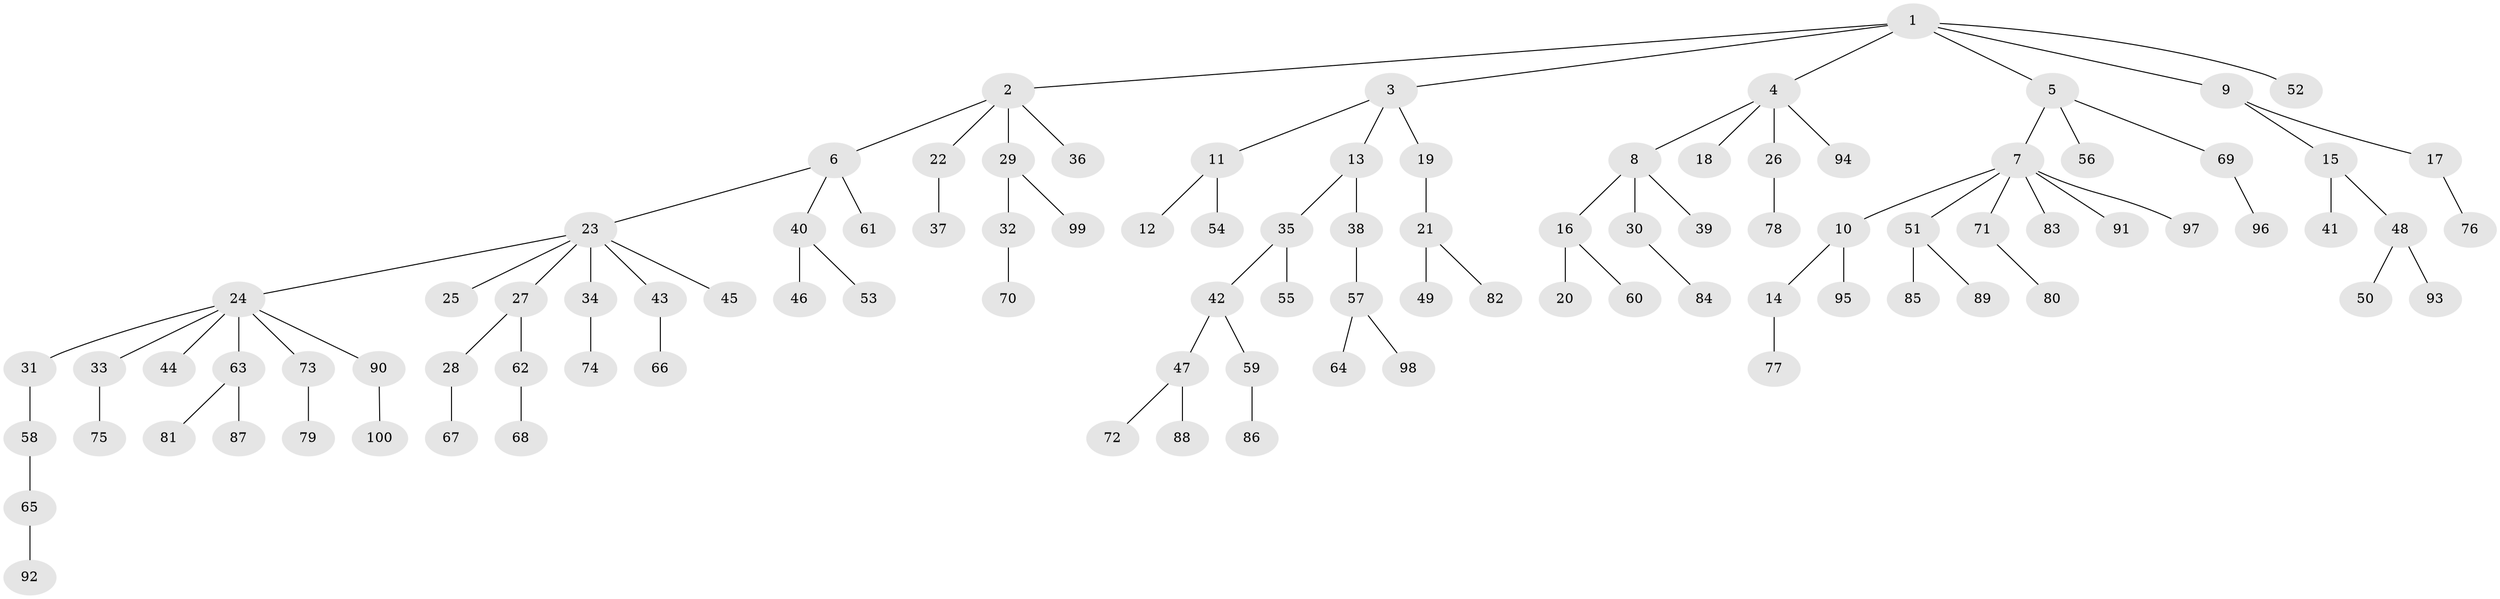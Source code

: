 // Generated by graph-tools (version 1.1) at 2025/15/03/09/25 04:15:36]
// undirected, 100 vertices, 99 edges
graph export_dot {
graph [start="1"]
  node [color=gray90,style=filled];
  1;
  2;
  3;
  4;
  5;
  6;
  7;
  8;
  9;
  10;
  11;
  12;
  13;
  14;
  15;
  16;
  17;
  18;
  19;
  20;
  21;
  22;
  23;
  24;
  25;
  26;
  27;
  28;
  29;
  30;
  31;
  32;
  33;
  34;
  35;
  36;
  37;
  38;
  39;
  40;
  41;
  42;
  43;
  44;
  45;
  46;
  47;
  48;
  49;
  50;
  51;
  52;
  53;
  54;
  55;
  56;
  57;
  58;
  59;
  60;
  61;
  62;
  63;
  64;
  65;
  66;
  67;
  68;
  69;
  70;
  71;
  72;
  73;
  74;
  75;
  76;
  77;
  78;
  79;
  80;
  81;
  82;
  83;
  84;
  85;
  86;
  87;
  88;
  89;
  90;
  91;
  92;
  93;
  94;
  95;
  96;
  97;
  98;
  99;
  100;
  1 -- 2;
  1 -- 3;
  1 -- 4;
  1 -- 5;
  1 -- 9;
  1 -- 52;
  2 -- 6;
  2 -- 22;
  2 -- 29;
  2 -- 36;
  3 -- 11;
  3 -- 13;
  3 -- 19;
  4 -- 8;
  4 -- 18;
  4 -- 26;
  4 -- 94;
  5 -- 7;
  5 -- 56;
  5 -- 69;
  6 -- 23;
  6 -- 40;
  6 -- 61;
  7 -- 10;
  7 -- 51;
  7 -- 71;
  7 -- 83;
  7 -- 91;
  7 -- 97;
  8 -- 16;
  8 -- 30;
  8 -- 39;
  9 -- 15;
  9 -- 17;
  10 -- 14;
  10 -- 95;
  11 -- 12;
  11 -- 54;
  13 -- 35;
  13 -- 38;
  14 -- 77;
  15 -- 41;
  15 -- 48;
  16 -- 20;
  16 -- 60;
  17 -- 76;
  19 -- 21;
  21 -- 49;
  21 -- 82;
  22 -- 37;
  23 -- 24;
  23 -- 25;
  23 -- 27;
  23 -- 34;
  23 -- 43;
  23 -- 45;
  24 -- 31;
  24 -- 33;
  24 -- 44;
  24 -- 63;
  24 -- 73;
  24 -- 90;
  26 -- 78;
  27 -- 28;
  27 -- 62;
  28 -- 67;
  29 -- 32;
  29 -- 99;
  30 -- 84;
  31 -- 58;
  32 -- 70;
  33 -- 75;
  34 -- 74;
  35 -- 42;
  35 -- 55;
  38 -- 57;
  40 -- 46;
  40 -- 53;
  42 -- 47;
  42 -- 59;
  43 -- 66;
  47 -- 72;
  47 -- 88;
  48 -- 50;
  48 -- 93;
  51 -- 85;
  51 -- 89;
  57 -- 64;
  57 -- 98;
  58 -- 65;
  59 -- 86;
  62 -- 68;
  63 -- 81;
  63 -- 87;
  65 -- 92;
  69 -- 96;
  71 -- 80;
  73 -- 79;
  90 -- 100;
}
